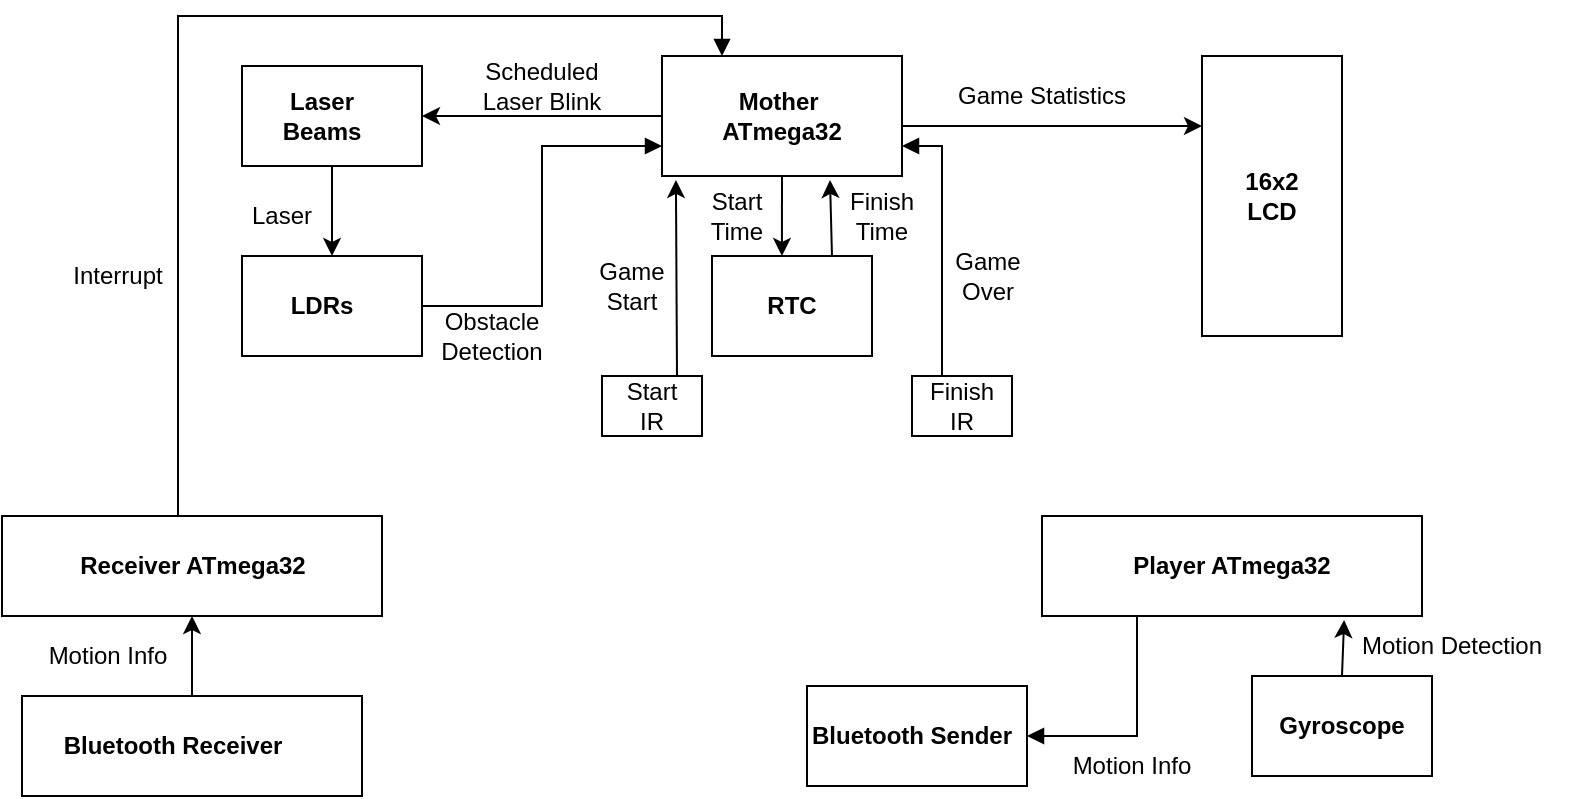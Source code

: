 <mxfile version="11.2.9" type="device" pages="1"><diagram id="_rLTs-peNiLCb_bc5uS5" name="Page-1"><mxGraphModel dx="854" dy="419" grid="1" gridSize="10" guides="1" tooltips="1" connect="1" arrows="1" fold="1" page="1" pageScale="1" pageWidth="850" pageHeight="1100" math="0" shadow="0"><root><mxCell id="0"/><mxCell id="1" parent="0"/><mxCell id="ro-1unBVub8okdkSxZiE-1" value="" style="rounded=0;whiteSpace=wrap;html=1;" vertex="1" parent="1"><mxGeometry x="360" y="40" width="120" height="60" as="geometry"/></mxCell><mxCell id="ro-1unBVub8okdkSxZiE-2" value="" style="rounded=0;whiteSpace=wrap;html=1;" vertex="1" parent="1"><mxGeometry x="150" y="45" width="90" height="50" as="geometry"/></mxCell><mxCell id="ro-1unBVub8okdkSxZiE-20" style="edgeStyle=orthogonalEdgeStyle;rounded=0;orthogonalLoop=1;jettySize=auto;html=1;exitX=1;exitY=0.5;exitDx=0;exitDy=0;startArrow=none;startFill=0;endArrow=block;endFill=1;entryX=0;entryY=0.75;entryDx=0;entryDy=0;" edge="1" parent="1" source="ro-1unBVub8okdkSxZiE-3" target="ro-1unBVub8okdkSxZiE-1"><mxGeometry relative="1" as="geometry"><mxPoint x="280" y="120" as="targetPoint"/></mxGeometry></mxCell><mxCell id="ro-1unBVub8okdkSxZiE-3" value="" style="rounded=0;whiteSpace=wrap;html=1;" vertex="1" parent="1"><mxGeometry x="150" y="140" width="90" height="50" as="geometry"/></mxCell><mxCell id="ro-1unBVub8okdkSxZiE-4" value="" style="rounded=0;whiteSpace=wrap;html=1;direction=west;" vertex="1" parent="1"><mxGeometry x="385" y="140" width="80" height="50" as="geometry"/></mxCell><mxCell id="ro-1unBVub8okdkSxZiE-5" value="" style="rounded=0;whiteSpace=wrap;html=1;" vertex="1" parent="1"><mxGeometry x="630" y="40" width="70" height="140" as="geometry"/></mxCell><mxCell id="ro-1unBVub8okdkSxZiE-6" value="Mother&amp;nbsp; ATmega32" style="text;html=1;strokeColor=none;fillColor=none;align=center;verticalAlign=middle;whiteSpace=wrap;rounded=0;fontStyle=1" vertex="1" parent="1"><mxGeometry x="380" y="60" width="80" height="20" as="geometry"/></mxCell><mxCell id="ro-1unBVub8okdkSxZiE-7" value="RTC" style="text;html=1;strokeColor=none;fillColor=none;align=center;verticalAlign=middle;whiteSpace=wrap;rounded=0;fontStyle=1" vertex="1" parent="1"><mxGeometry x="405" y="155" width="40" height="20" as="geometry"/></mxCell><mxCell id="ro-1unBVub8okdkSxZiE-8" value="Laser Beams" style="text;html=1;strokeColor=none;fillColor=none;align=center;verticalAlign=middle;whiteSpace=wrap;rounded=0;fontStyle=1" vertex="1" parent="1"><mxGeometry x="170" y="60" width="40" height="20" as="geometry"/></mxCell><mxCell id="ro-1unBVub8okdkSxZiE-9" value="LDRs" style="text;html=1;strokeColor=none;fillColor=none;align=center;verticalAlign=middle;whiteSpace=wrap;rounded=0;fontStyle=1" vertex="1" parent="1"><mxGeometry x="170" y="155" width="40" height="20" as="geometry"/></mxCell><mxCell id="ro-1unBVub8okdkSxZiE-10" value="16x2&lt;br&gt;LCD" style="text;html=1;strokeColor=none;fillColor=none;align=center;verticalAlign=middle;whiteSpace=wrap;rounded=0;fontStyle=1" vertex="1" parent="1"><mxGeometry x="645" y="100" width="40" height="20" as="geometry"/></mxCell><mxCell id="ro-1unBVub8okdkSxZiE-16" value="" style="endArrow=none;html=1;entryX=0;entryY=0.5;entryDx=0;entryDy=0;exitX=1;exitY=0.5;exitDx=0;exitDy=0;endFill=0;startArrow=classic;startFill=1;" edge="1" parent="1" source="ro-1unBVub8okdkSxZiE-2" target="ro-1unBVub8okdkSxZiE-1"><mxGeometry width="50" height="50" relative="1" as="geometry"><mxPoint x="150" y="260" as="sourcePoint"/><mxPoint x="200" y="210" as="targetPoint"/></mxGeometry></mxCell><mxCell id="ro-1unBVub8okdkSxZiE-17" value="Scheduled Laser Blink" style="text;html=1;strokeColor=none;fillColor=none;align=center;verticalAlign=middle;whiteSpace=wrap;rounded=0;" vertex="1" parent="1"><mxGeometry x="260" y="45" width="80" height="20" as="geometry"/></mxCell><mxCell id="ro-1unBVub8okdkSxZiE-18" value="" style="endArrow=none;html=1;entryX=0.5;entryY=1;entryDx=0;entryDy=0;exitX=0.5;exitY=0;exitDx=0;exitDy=0;startArrow=classic;startFill=1;" edge="1" parent="1" source="ro-1unBVub8okdkSxZiE-3" target="ro-1unBVub8okdkSxZiE-2"><mxGeometry width="50" height="50" relative="1" as="geometry"><mxPoint x="150" y="260" as="sourcePoint"/><mxPoint x="200" y="210" as="targetPoint"/></mxGeometry></mxCell><mxCell id="ro-1unBVub8okdkSxZiE-21" value="" style="endArrow=classic;html=1;exitX=0.5;exitY=1;exitDx=0;exitDy=0;entryX=0.563;entryY=1;entryDx=0;entryDy=0;entryPerimeter=0;" edge="1" parent="1" source="ro-1unBVub8okdkSxZiE-1" target="ro-1unBVub8okdkSxZiE-4"><mxGeometry width="50" height="50" relative="1" as="geometry"><mxPoint x="150" y="260" as="sourcePoint"/><mxPoint x="200" y="210" as="targetPoint"/></mxGeometry></mxCell><mxCell id="ro-1unBVub8okdkSxZiE-22" value="" style="endArrow=classic;html=1;exitX=0.25;exitY=1;exitDx=0;exitDy=0;entryX=0.7;entryY=1.033;entryDx=0;entryDy=0;entryPerimeter=0;" edge="1" parent="1" source="ro-1unBVub8okdkSxZiE-4" target="ro-1unBVub8okdkSxZiE-1"><mxGeometry width="50" height="50" relative="1" as="geometry"><mxPoint x="150" y="260" as="sourcePoint"/><mxPoint x="200" y="210" as="targetPoint"/></mxGeometry></mxCell><mxCell id="ro-1unBVub8okdkSxZiE-23" value="" style="endArrow=classic;html=1;entryX=0;entryY=0.25;entryDx=0;entryDy=0;" edge="1" parent="1" target="ro-1unBVub8okdkSxZiE-5"><mxGeometry width="50" height="50" relative="1" as="geometry"><mxPoint x="480" y="75" as="sourcePoint"/><mxPoint x="200" y="210" as="targetPoint"/></mxGeometry></mxCell><mxCell id="ro-1unBVub8okdkSxZiE-24" value="Laser" style="text;html=1;strokeColor=none;fillColor=none;align=center;verticalAlign=middle;whiteSpace=wrap;rounded=0;" vertex="1" parent="1"><mxGeometry x="150" y="110" width="40" height="20" as="geometry"/></mxCell><mxCell id="ro-1unBVub8okdkSxZiE-25" value="Obstacle Detection" style="text;html=1;strokeColor=none;fillColor=none;align=center;verticalAlign=middle;whiteSpace=wrap;rounded=0;" vertex="1" parent="1"><mxGeometry x="235" y="170" width="80" height="20" as="geometry"/></mxCell><mxCell id="ro-1unBVub8okdkSxZiE-26" value="Start Time" style="text;html=1;strokeColor=none;fillColor=none;align=center;verticalAlign=middle;whiteSpace=wrap;rounded=0;" vertex="1" parent="1"><mxGeometry x="380" y="110" width="35" height="20" as="geometry"/></mxCell><mxCell id="ro-1unBVub8okdkSxZiE-27" value="Finish Time" style="text;html=1;strokeColor=none;fillColor=none;align=center;verticalAlign=middle;whiteSpace=wrap;rounded=0;" vertex="1" parent="1"><mxGeometry x="450" y="110" width="40" height="20" as="geometry"/></mxCell><mxCell id="ro-1unBVub8okdkSxZiE-28" value="Game Statistics" style="text;html=1;strokeColor=none;fillColor=none;align=center;verticalAlign=middle;whiteSpace=wrap;rounded=0;" vertex="1" parent="1"><mxGeometry x="490" y="50" width="120" height="20" as="geometry"/></mxCell><mxCell id="ro-1unBVub8okdkSxZiE-41" style="edgeStyle=orthogonalEdgeStyle;rounded=0;orthogonalLoop=1;jettySize=auto;html=1;startArrow=none;startFill=0;endArrow=block;endFill=1;entryX=0.25;entryY=0;entryDx=0;entryDy=0;" edge="1" parent="1" source="ro-1unBVub8okdkSxZiE-35" target="ro-1unBVub8okdkSxZiE-1"><mxGeometry relative="1" as="geometry"><mxPoint x="130" y="60" as="targetPoint"/><Array as="points"><mxPoint x="118" y="20"/><mxPoint x="390" y="20"/></Array></mxGeometry></mxCell><mxCell id="ro-1unBVub8okdkSxZiE-35" value="" style="rounded=0;whiteSpace=wrap;html=1;" vertex="1" parent="1"><mxGeometry x="30" y="270" width="190" height="50" as="geometry"/></mxCell><mxCell id="ro-1unBVub8okdkSxZiE-36" value="Receiver ATmega32" style="text;html=1;strokeColor=none;fillColor=none;align=center;verticalAlign=middle;whiteSpace=wrap;rounded=0;fontStyle=1" vertex="1" parent="1"><mxGeometry x="41" y="285" width="169" height="20" as="geometry"/></mxCell><mxCell id="ro-1unBVub8okdkSxZiE-37" value="" style="rounded=0;whiteSpace=wrap;html=1;" vertex="1" parent="1"><mxGeometry x="40" y="360" width="170" height="50" as="geometry"/></mxCell><mxCell id="ro-1unBVub8okdkSxZiE-38" value="Bluetooth Receiver" style="text;html=1;strokeColor=none;fillColor=none;align=center;verticalAlign=middle;whiteSpace=wrap;rounded=0;fontStyle=1" vertex="1" parent="1"><mxGeometry x="50" y="375" width="131" height="20" as="geometry"/></mxCell><mxCell id="ro-1unBVub8okdkSxZiE-42" value="Interrupt" style="text;html=1;strokeColor=none;fillColor=none;align=center;verticalAlign=middle;whiteSpace=wrap;rounded=0;" vertex="1" parent="1"><mxGeometry x="67.5" y="140" width="40" height="20" as="geometry"/></mxCell><mxCell id="ro-1unBVub8okdkSxZiE-44" value="" style="endArrow=classic;html=1;exitX=0.5;exitY=0;exitDx=0;exitDy=0;entryX=0.5;entryY=1;entryDx=0;entryDy=0;" edge="1" parent="1" source="ro-1unBVub8okdkSxZiE-37" target="ro-1unBVub8okdkSxZiE-35"><mxGeometry width="50" height="50" relative="1" as="geometry"><mxPoint x="70" y="480" as="sourcePoint"/><mxPoint x="120" y="430" as="targetPoint"/></mxGeometry></mxCell><mxCell id="ro-1unBVub8okdkSxZiE-49" value="" style="shape=image;html=1;verticalAlign=top;verticalLabelPosition=bottom;labelBackgroundColor=#ffffff;imageAspect=0;aspect=fixed;image=https://cdn3.iconfinder.com/data/icons/android-ui-5/10/10-128.png" vertex="1" parent="1"><mxGeometry x="300" y="357.5" width="50" height="50" as="geometry"/></mxCell><mxCell id="ro-1unBVub8okdkSxZiE-55" value="" style="shape=image;html=1;verticalAlign=top;verticalLabelPosition=bottom;labelBackgroundColor=#ffffff;imageAspect=0;aspect=fixed;image=https://cdn1.iconfinder.com/data/icons/computer-hardware-cute-style-vol-2/52/wifi__wireless__internet__network__signal__connection__router-128.png;direction=south;" vertex="1" parent="1"><mxGeometry x="355" y="350" width="60" height="60" as="geometry"/></mxCell><mxCell id="ro-1unBVub8okdkSxZiE-56" value="" style="shape=image;html=1;verticalAlign=top;verticalLabelPosition=bottom;labelBackgroundColor=#ffffff;imageAspect=0;aspect=fixed;image=https://cdn1.iconfinder.com/data/icons/computer-hardware-cute-style-vol-2/52/wifi__wireless__internet__network__signal__connection__router-128.png;direction=north;" vertex="1" parent="1"><mxGeometry x="237.5" y="355" width="55" height="55" as="geometry"/></mxCell><mxCell id="ro-1unBVub8okdkSxZiE-59" value="" style="rounded=0;whiteSpace=wrap;html=1;" vertex="1" parent="1"><mxGeometry x="550" y="270" width="190" height="50" as="geometry"/></mxCell><mxCell id="ro-1unBVub8okdkSxZiE-60" value="" style="rounded=0;whiteSpace=wrap;html=1;" vertex="1" parent="1"><mxGeometry x="655" y="350" width="90" height="50" as="geometry"/></mxCell><mxCell id="ro-1unBVub8okdkSxZiE-61" value="Gyroscope" style="text;html=1;strokeColor=none;fillColor=none;align=center;verticalAlign=middle;whiteSpace=wrap;rounded=0;fontStyle=1" vertex="1" parent="1"><mxGeometry x="680" y="365" width="40" height="20" as="geometry"/></mxCell><mxCell id="ro-1unBVub8okdkSxZiE-66" style="edgeStyle=orthogonalEdgeStyle;rounded=0;orthogonalLoop=1;jettySize=auto;html=1;entryX=0.25;entryY=1;entryDx=0;entryDy=0;startArrow=block;startFill=1;endArrow=none;endFill=0;" edge="1" parent="1" source="ro-1unBVub8okdkSxZiE-62" target="ro-1unBVub8okdkSxZiE-59"><mxGeometry relative="1" as="geometry"/></mxCell><mxCell id="ro-1unBVub8okdkSxZiE-62" value="" style="rounded=0;whiteSpace=wrap;html=1;" vertex="1" parent="1"><mxGeometry x="432.5" y="355" width="110" height="50" as="geometry"/></mxCell><mxCell id="ro-1unBVub8okdkSxZiE-63" value="" style="endArrow=classic;html=1;exitX=0.5;exitY=0;exitDx=0;exitDy=0;entryX=0.795;entryY=1.04;entryDx=0;entryDy=0;entryPerimeter=0;" edge="1" parent="1" source="ro-1unBVub8okdkSxZiE-60" target="ro-1unBVub8okdkSxZiE-59"><mxGeometry width="50" height="50" relative="1" as="geometry"><mxPoint x="30" y="480" as="sourcePoint"/><mxPoint x="80" y="430" as="targetPoint"/></mxGeometry></mxCell><mxCell id="ro-1unBVub8okdkSxZiE-67" value="Bluetooth Sender" style="text;html=1;strokeColor=none;fillColor=none;align=center;verticalAlign=middle;whiteSpace=wrap;rounded=0;fontStyle=1" vertex="1" parent="1"><mxGeometry x="430" y="370" width="110" height="20" as="geometry"/></mxCell><mxCell id="ro-1unBVub8okdkSxZiE-68" value="Player ATmega32" style="text;html=1;strokeColor=none;fillColor=none;align=center;verticalAlign=middle;whiteSpace=wrap;rounded=0;fontStyle=1" vertex="1" parent="1"><mxGeometry x="590" y="285" width="110" height="20" as="geometry"/></mxCell><mxCell id="ro-1unBVub8okdkSxZiE-69" value="Motion Detection" style="text;html=1;strokeColor=none;fillColor=none;align=center;verticalAlign=middle;whiteSpace=wrap;rounded=0;" vertex="1" parent="1"><mxGeometry x="685" y="325" width="140" height="20" as="geometry"/></mxCell><mxCell id="ro-1unBVub8okdkSxZiE-71" value="Motion Info" style="text;html=1;strokeColor=none;fillColor=none;align=center;verticalAlign=middle;whiteSpace=wrap;rounded=0;" vertex="1" parent="1"><mxGeometry x="560" y="385" width="70" height="20" as="geometry"/></mxCell><mxCell id="ro-1unBVub8okdkSxZiE-72" value="Motion Info" style="text;html=1;strokeColor=none;fillColor=none;align=center;verticalAlign=middle;whiteSpace=wrap;rounded=0;" vertex="1" parent="1"><mxGeometry x="48" y="330" width="70" height="20" as="geometry"/></mxCell><mxCell id="ro-1unBVub8okdkSxZiE-73" value="" style="rounded=0;whiteSpace=wrap;html=1;" vertex="1" parent="1"><mxGeometry x="330" y="200" width="50" height="30" as="geometry"/></mxCell><mxCell id="ro-1unBVub8okdkSxZiE-74" value="" style="rounded=0;whiteSpace=wrap;html=1;" vertex="1" parent="1"><mxGeometry x="485" y="200" width="50" height="30" as="geometry"/></mxCell><mxCell id="ro-1unBVub8okdkSxZiE-75" value="Start IR" style="text;html=1;strokeColor=none;fillColor=none;align=center;verticalAlign=middle;whiteSpace=wrap;rounded=0;" vertex="1" parent="1"><mxGeometry x="335" y="205" width="40" height="20" as="geometry"/></mxCell><mxCell id="ro-1unBVub8okdkSxZiE-81" style="edgeStyle=orthogonalEdgeStyle;rounded=0;orthogonalLoop=1;jettySize=auto;html=1;entryX=1;entryY=0.75;entryDx=0;entryDy=0;startArrow=none;startFill=0;endArrow=block;endFill=1;exitX=0.25;exitY=0;exitDx=0;exitDy=0;" edge="1" parent="1" source="ro-1unBVub8okdkSxZiE-74" target="ro-1unBVub8okdkSxZiE-1"><mxGeometry relative="1" as="geometry"><mxPoint x="500" y="190" as="sourcePoint"/><Array as="points"><mxPoint x="500" y="200"/><mxPoint x="500" y="85"/></Array></mxGeometry></mxCell><mxCell id="ro-1unBVub8okdkSxZiE-76" value="Finish IR" style="text;html=1;strokeColor=none;fillColor=none;align=center;verticalAlign=middle;whiteSpace=wrap;rounded=0;" vertex="1" parent="1"><mxGeometry x="490" y="205" width="40" height="20" as="geometry"/></mxCell><mxCell id="ro-1unBVub8okdkSxZiE-83" value="" style="endArrow=classic;html=1;exitX=0.75;exitY=0;exitDx=0;exitDy=0;entryX=0.058;entryY=1.033;entryDx=0;entryDy=0;entryPerimeter=0;" edge="1" parent="1" source="ro-1unBVub8okdkSxZiE-73" target="ro-1unBVub8okdkSxZiE-1"><mxGeometry width="50" height="50" relative="1" as="geometry"><mxPoint x="30" y="480" as="sourcePoint"/><mxPoint x="80" y="430" as="targetPoint"/></mxGeometry></mxCell><mxCell id="ro-1unBVub8okdkSxZiE-84" value="Game Start" style="text;html=1;strokeColor=none;fillColor=none;align=center;verticalAlign=middle;whiteSpace=wrap;rounded=0;" vertex="1" parent="1"><mxGeometry x="325" y="145" width="40" height="20" as="geometry"/></mxCell><mxCell id="ro-1unBVub8okdkSxZiE-87" value="Game Over" style="text;html=1;strokeColor=none;fillColor=none;align=center;verticalAlign=middle;whiteSpace=wrap;rounded=0;" vertex="1" parent="1"><mxGeometry x="502.5" y="140" width="40" height="20" as="geometry"/></mxCell></root></mxGraphModel></diagram></mxfile>